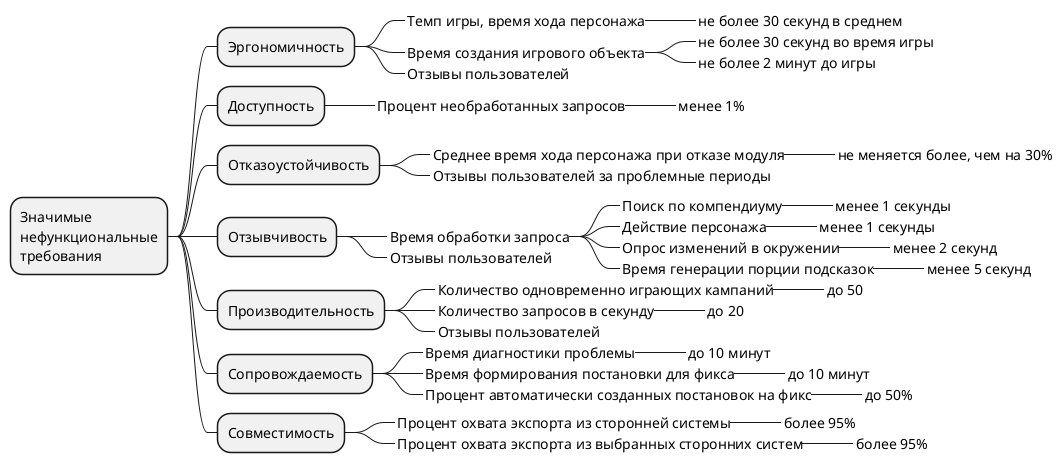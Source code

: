 @startmindmap
* Значимые\nнефункциональные\nтребования
** Эргономичность
***_ Темп игры, время хода персонажа
****_ не более 30 секунд в среднем
***_ Время создания игрового объекта
****_ не более 30 секунд во время игры
****_ не более 2 минут до игры
***_ Отзывы пользователей
** Доступность
***_ Процент необработанных запросов
****_ менее 1%
** Отказоустойчивость
***_ Среднее время хода персонажа при отказе модуля
****_ не меняется более, чем на 30%
***_ Отзывы пользователей за проблемные периоды
** Отзывчивость
***_ Время обработки запроса
****_ Поиск по компендиуму
*****_ менее 1 секунды
****_ Действие персонажа
*****_ менее 1 секунды
****_ Опрос изменений в окружении
*****_ менее 2 секунд
****_ Время генерации порции подсказок
*****_ менее 5 секунд
***_ Отзывы пользователей
** Производительность
***_ Количество одновременно играющих кампаний
****_ до 50
***_ Количество запросов в секунду
****_ до 20
***_ Отзывы пользователей
** Сопровождаемость
***_ Время диагностики проблемы
****_ до 10 минут
***_ Время формирования постановки для фикса
****_ до 10 минут
***_ Процент автоматически созданных постановок на фикс
****_ до 50%
** Совместимость
***_ Процент охвата экспорта из сторонней системы
****_ более 95%
***_ Процент охвата экспорта из выбранных сторонних систем
****_ более 95%
@endmindmap
